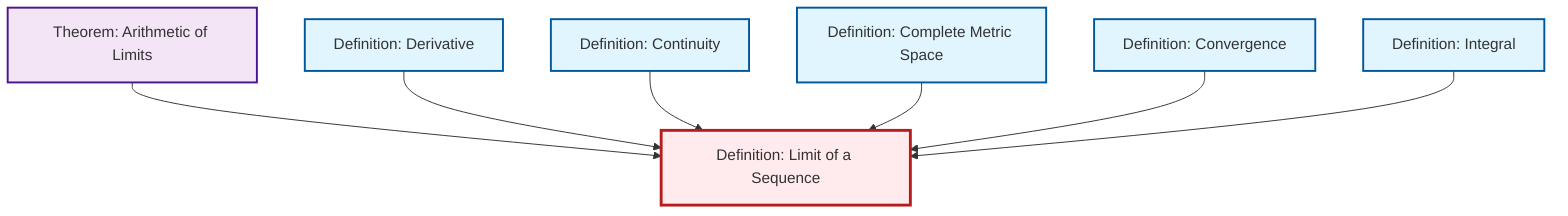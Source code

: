 graph TD
    classDef definition fill:#e1f5fe,stroke:#01579b,stroke-width:2px
    classDef theorem fill:#f3e5f5,stroke:#4a148c,stroke-width:2px
    classDef axiom fill:#fff3e0,stroke:#e65100,stroke-width:2px
    classDef example fill:#e8f5e9,stroke:#1b5e20,stroke-width:2px
    classDef current fill:#ffebee,stroke:#b71c1c,stroke-width:3px
    def-convergence["Definition: Convergence"]:::definition
    def-derivative["Definition: Derivative"]:::definition
    thm-limit-arithmetic["Theorem: Arithmetic of Limits"]:::theorem
    def-integral["Definition: Integral"]:::definition
    def-limit["Definition: Limit of a Sequence"]:::definition
    def-continuity["Definition: Continuity"]:::definition
    def-complete-metric-space["Definition: Complete Metric Space"]:::definition
    thm-limit-arithmetic --> def-limit
    def-derivative --> def-limit
    def-continuity --> def-limit
    def-complete-metric-space --> def-limit
    def-convergence --> def-limit
    def-integral --> def-limit
    class def-limit current